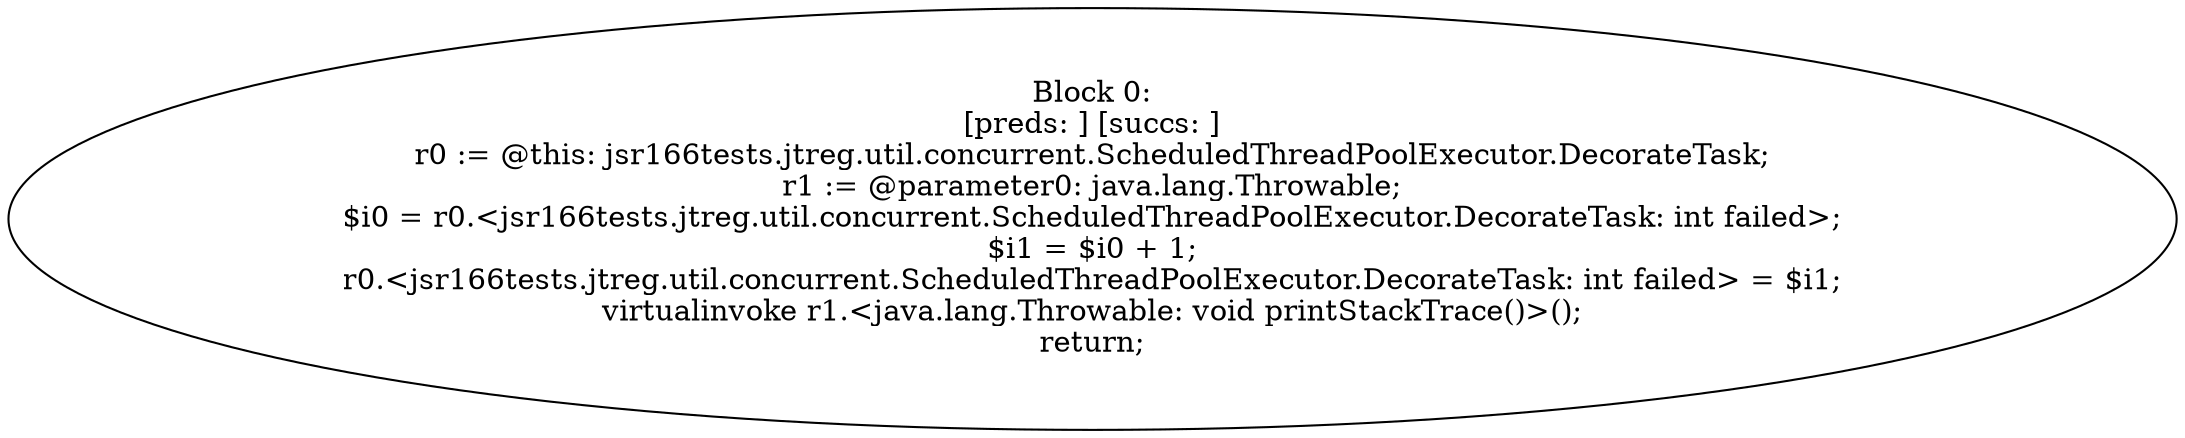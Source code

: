digraph "unitGraph" {
    "Block 0:
[preds: ] [succs: ]
r0 := @this: jsr166tests.jtreg.util.concurrent.ScheduledThreadPoolExecutor.DecorateTask;
r1 := @parameter0: java.lang.Throwable;
$i0 = r0.<jsr166tests.jtreg.util.concurrent.ScheduledThreadPoolExecutor.DecorateTask: int failed>;
$i1 = $i0 + 1;
r0.<jsr166tests.jtreg.util.concurrent.ScheduledThreadPoolExecutor.DecorateTask: int failed> = $i1;
virtualinvoke r1.<java.lang.Throwable: void printStackTrace()>();
return;
"
}
